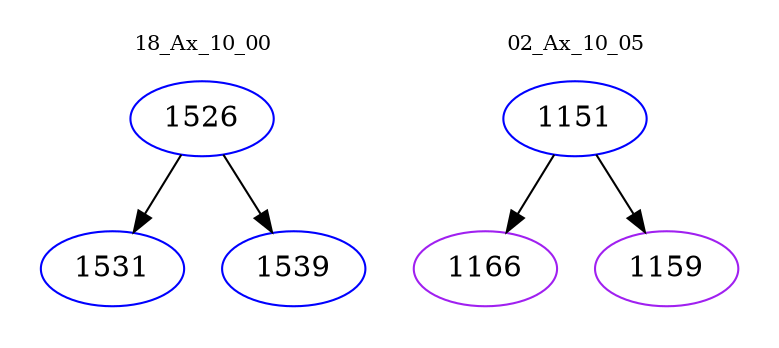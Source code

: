 digraph{
subgraph cluster_0 {
color = white
label = "18_Ax_10_00";
fontsize=10;
T0_1526 [label="1526", color="blue"]
T0_1526 -> T0_1531 [color="black"]
T0_1531 [label="1531", color="blue"]
T0_1526 -> T0_1539 [color="black"]
T0_1539 [label="1539", color="blue"]
}
subgraph cluster_1 {
color = white
label = "02_Ax_10_05";
fontsize=10;
T1_1151 [label="1151", color="blue"]
T1_1151 -> T1_1166 [color="black"]
T1_1166 [label="1166", color="purple"]
T1_1151 -> T1_1159 [color="black"]
T1_1159 [label="1159", color="purple"]
}
}
